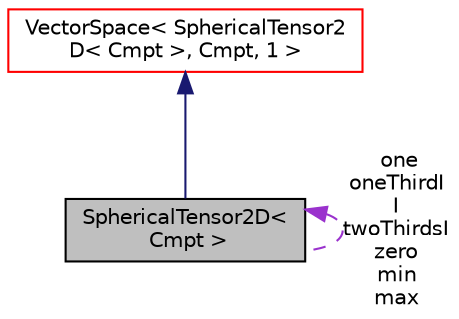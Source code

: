 digraph "SphericalTensor2D&lt; Cmpt &gt;"
{
  bgcolor="transparent";
  edge [fontname="Helvetica",fontsize="10",labelfontname="Helvetica",labelfontsize="10"];
  node [fontname="Helvetica",fontsize="10",shape=record];
  Node1 [label="SphericalTensor2D\<\l Cmpt \>",height=0.2,width=0.4,color="black", fillcolor="grey75", style="filled", fontcolor="black"];
  Node2 -> Node1 [dir="back",color="midnightblue",fontsize="10",style="solid",fontname="Helvetica"];
  Node2 [label="VectorSpace\< SphericalTensor2\lD\< Cmpt \>, Cmpt, 1 \>",height=0.2,width=0.4,color="red",URL="$a02789.html"];
  Node1 -> Node1 [dir="back",color="darkorchid3",fontsize="10",style="dashed",label=" one\noneThirdI\nI\ntwoThirdsI\nzero\nmin\nmax" ,fontname="Helvetica"];
}
